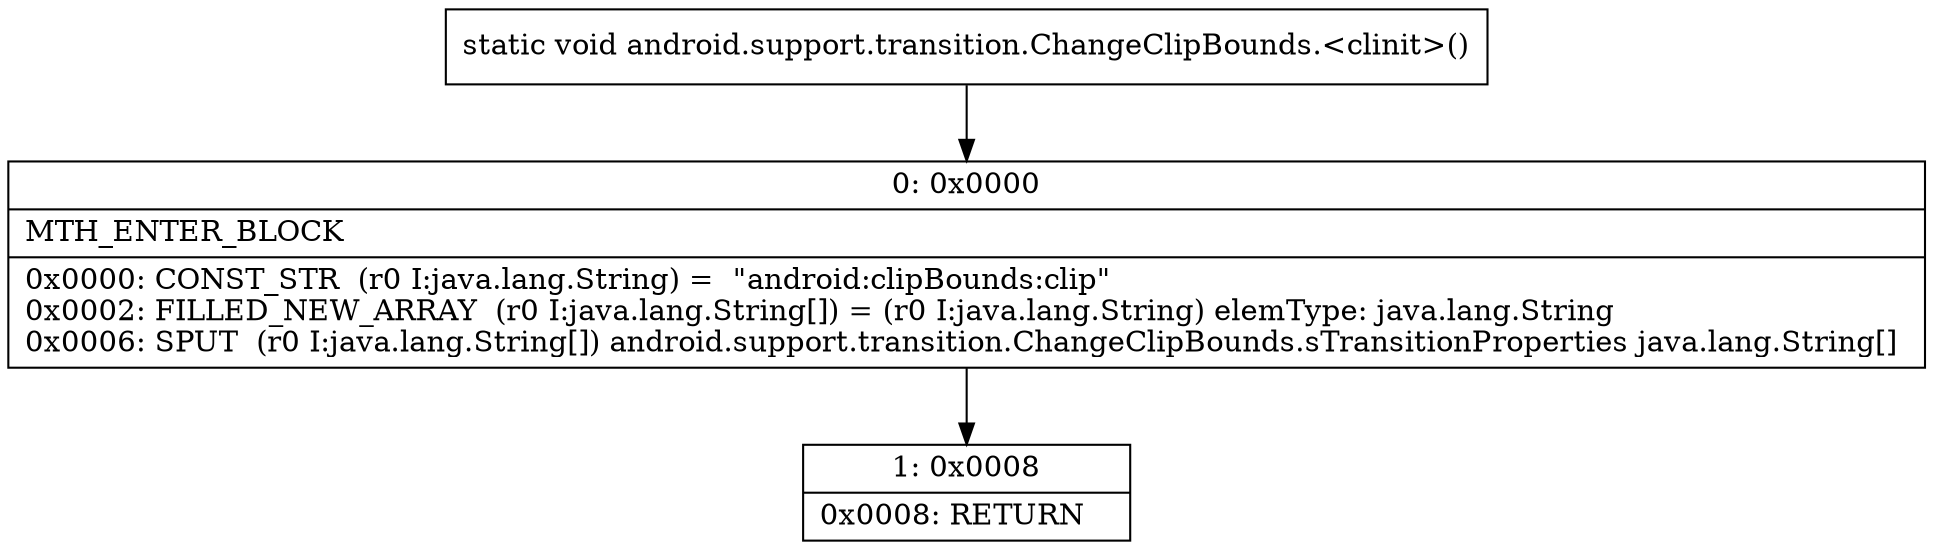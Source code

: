 digraph "CFG forandroid.support.transition.ChangeClipBounds.\<clinit\>()V" {
Node_0 [shape=record,label="{0\:\ 0x0000|MTH_ENTER_BLOCK\l|0x0000: CONST_STR  (r0 I:java.lang.String) =  \"android:clipBounds:clip\" \l0x0002: FILLED_NEW_ARRAY  (r0 I:java.lang.String[]) = (r0 I:java.lang.String) elemType: java.lang.String \l0x0006: SPUT  (r0 I:java.lang.String[]) android.support.transition.ChangeClipBounds.sTransitionProperties java.lang.String[] \l}"];
Node_1 [shape=record,label="{1\:\ 0x0008|0x0008: RETURN   \l}"];
MethodNode[shape=record,label="{static void android.support.transition.ChangeClipBounds.\<clinit\>() }"];
MethodNode -> Node_0;
Node_0 -> Node_1;
}

